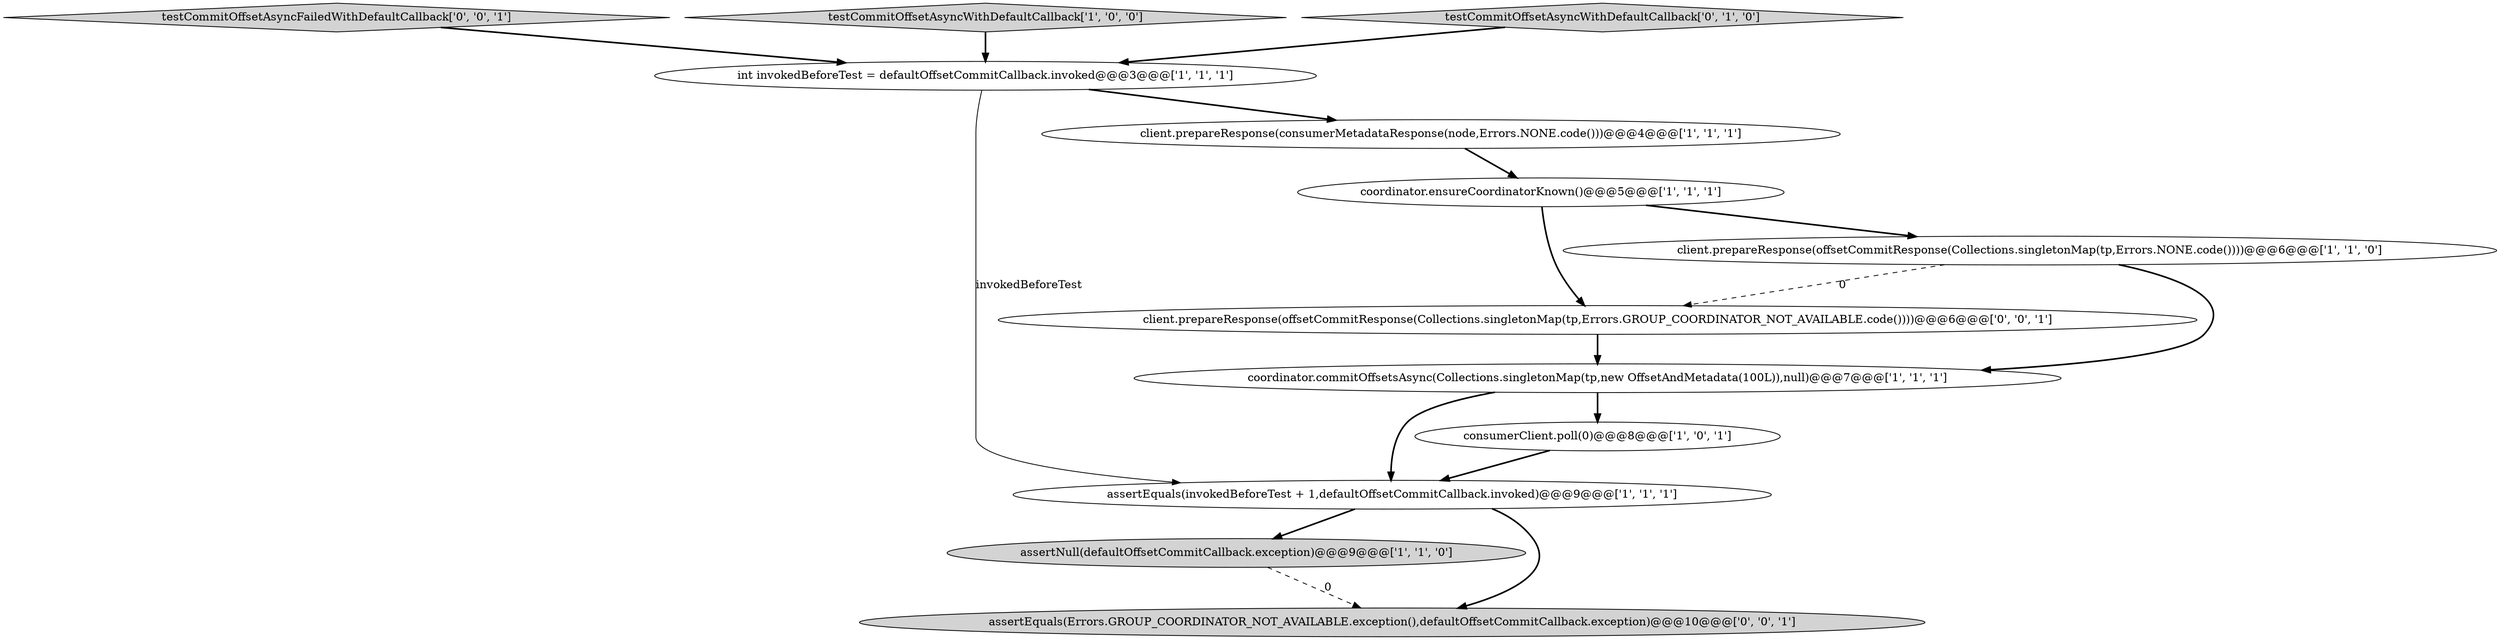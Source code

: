 digraph {
8 [style = filled, label = "int invokedBeforeTest = defaultOffsetCommitCallback.invoked@@@3@@@['1', '1', '1']", fillcolor = white, shape = ellipse image = "AAA0AAABBB1BBB"];
6 [style = filled, label = "assertNull(defaultOffsetCommitCallback.exception)@@@9@@@['1', '1', '0']", fillcolor = lightgray, shape = ellipse image = "AAA0AAABBB1BBB"];
12 [style = filled, label = "assertEquals(Errors.GROUP_COORDINATOR_NOT_AVAILABLE.exception(),defaultOffsetCommitCallback.exception)@@@10@@@['0', '0', '1']", fillcolor = lightgray, shape = ellipse image = "AAA0AAABBB3BBB"];
11 [style = filled, label = "testCommitOffsetAsyncFailedWithDefaultCallback['0', '0', '1']", fillcolor = lightgray, shape = diamond image = "AAA0AAABBB3BBB"];
10 [style = filled, label = "client.prepareResponse(offsetCommitResponse(Collections.singletonMap(tp,Errors.GROUP_COORDINATOR_NOT_AVAILABLE.code())))@@@6@@@['0', '0', '1']", fillcolor = white, shape = ellipse image = "AAA0AAABBB3BBB"];
3 [style = filled, label = "assertEquals(invokedBeforeTest + 1,defaultOffsetCommitCallback.invoked)@@@9@@@['1', '1', '1']", fillcolor = white, shape = ellipse image = "AAA0AAABBB1BBB"];
5 [style = filled, label = "testCommitOffsetAsyncWithDefaultCallback['1', '0', '0']", fillcolor = lightgray, shape = diamond image = "AAA0AAABBB1BBB"];
2 [style = filled, label = "coordinator.ensureCoordinatorKnown()@@@5@@@['1', '1', '1']", fillcolor = white, shape = ellipse image = "AAA0AAABBB1BBB"];
9 [style = filled, label = "testCommitOffsetAsyncWithDefaultCallback['0', '1', '0']", fillcolor = lightgray, shape = diamond image = "AAA0AAABBB2BBB"];
0 [style = filled, label = "consumerClient.poll(0)@@@8@@@['1', '0', '1']", fillcolor = white, shape = ellipse image = "AAA0AAABBB1BBB"];
7 [style = filled, label = "coordinator.commitOffsetsAsync(Collections.singletonMap(tp,new OffsetAndMetadata(100L)),null)@@@7@@@['1', '1', '1']", fillcolor = white, shape = ellipse image = "AAA0AAABBB1BBB"];
4 [style = filled, label = "client.prepareResponse(offsetCommitResponse(Collections.singletonMap(tp,Errors.NONE.code())))@@@6@@@['1', '1', '0']", fillcolor = white, shape = ellipse image = "AAA0AAABBB1BBB"];
1 [style = filled, label = "client.prepareResponse(consumerMetadataResponse(node,Errors.NONE.code()))@@@4@@@['1', '1', '1']", fillcolor = white, shape = ellipse image = "AAA0AAABBB1BBB"];
0->3 [style = bold, label=""];
8->1 [style = bold, label=""];
11->8 [style = bold, label=""];
5->8 [style = bold, label=""];
3->6 [style = bold, label=""];
7->3 [style = bold, label=""];
1->2 [style = bold, label=""];
7->0 [style = bold, label=""];
3->12 [style = bold, label=""];
4->10 [style = dashed, label="0"];
9->8 [style = bold, label=""];
2->10 [style = bold, label=""];
2->4 [style = bold, label=""];
10->7 [style = bold, label=""];
4->7 [style = bold, label=""];
8->3 [style = solid, label="invokedBeforeTest"];
6->12 [style = dashed, label="0"];
}
